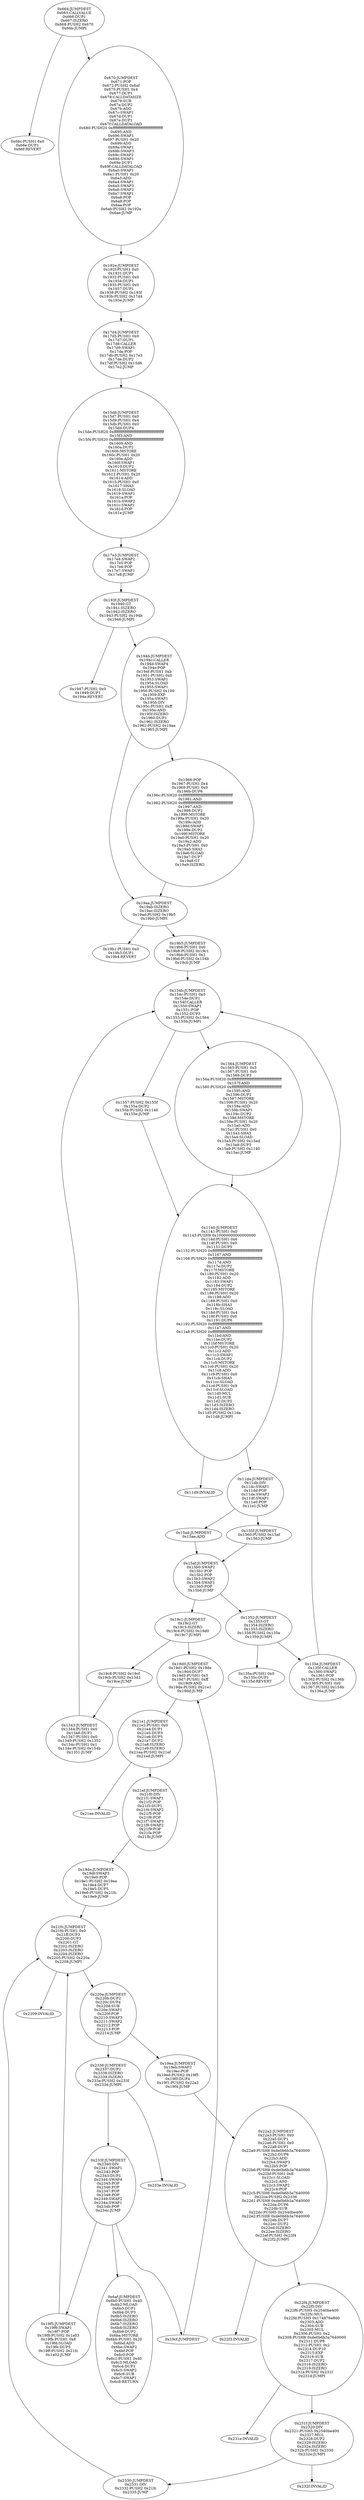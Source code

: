 digraph{
1636[label="0x664:JUMPDEST
0x665:CALLVALUE
0x666:DUP1
0x667:ISZERO
0x668:PUSH2 0x670
0x66b:JUMPI"]
1636 -> 1644
1636 -> 1648
1644[label="0x66c:PUSH1 0x0
0x66e:DUP1
0x66f:REVERT"]
1648[label="0x670:JUMPDEST
0x671:POP
0x672:PUSH2 0x6af
0x675:PUSH1 0x4
0x677:DUP1
0x678:CALLDATASIZE
0x679:SUB
0x67a:DUP2
0x67b:ADD
0x67c:SWAP1
0x67d:DUP1
0x67e:DUP1
0x67f:CALLDATALOAD
0x680:PUSH20 0xffffffffffffffffffffffffffffffffffffffff
0x695:AND
0x696:SWAP1
0x697:PUSH1 0x20
0x699:ADD
0x69a:SWAP1
0x69b:SWAP3
0x69c:SWAP2
0x69d:SWAP1
0x69e:DUP1
0x69f:CALLDATALOAD
0x6a0:SWAP1
0x6a1:PUSH1 0x20
0x6a3:ADD
0x6a4:SWAP1
0x6a5:SWAP3
0x6a6:SWAP2
0x6a7:SWAP1
0x6a8:POP
0x6a9:POP
0x6aa:POP
0x6ab:PUSH2 0x192e
0x6ae:JUMP"]
1648 -> 6446
6446[label="0x192e:JUMPDEST
0x192f:PUSH1 0x0
0x1931:DUP1
0x1932:PUSH1 0x0
0x1934:DUP1
0x1935:PUSH1 0x0
0x1937:DUP1
0x1938:PUSH2 0x193f
0x193b:PUSH2 0x17d4
0x193e:JUMP"]
6446 -> 6100
6100[label="0x17d4:JUMPDEST
0x17d5:PUSH1 0x0
0x17d7:DUP1
0x17d8:CALLER
0x17d9:SWAP1
0x17da:POP
0x17db:PUSH2 0x17e3
0x17de:DUP2
0x17df:PUSH2 0x15d6
0x17e2:JUMP"]
6100 -> 5590
5590[label="0x15d6:JUMPDEST
0x15d7:PUSH1 0x0
0x15d9:PUSH1 0x4
0x15db:PUSH1 0x0
0x15dd:DUP4
0x15de:PUSH20 0xffffffffffffffffffffffffffffffffffffffff
0x15f3:AND
0x15f4:PUSH20 0xffffffffffffffffffffffffffffffffffffffff
0x1609:AND
0x160a:DUP2
0x160b:MSTORE
0x160c:PUSH1 0x20
0x160e:ADD
0x160f:SWAP1
0x1610:DUP2
0x1611:MSTORE
0x1612:PUSH1 0x20
0x1614:ADD
0x1615:PUSH1 0x0
0x1617:SHA3
0x1618:SLOAD
0x1619:SWAP1
0x161a:POP
0x161b:SWAP2
0x161c:SWAP1
0x161d:POP
0x161e:JUMP"]
5590 -> 6115
6115[label="0x17e3:JUMPDEST
0x17e4:SWAP2
0x17e5:POP
0x17e6:POP
0x17e7:SWAP1
0x17e8:JUMP"]
6115 -> 6463
6463[label="0x193f:JUMPDEST
0x1940:GT
0x1941:ISZERO
0x1942:ISZERO
0x1943:PUSH2 0x194b
0x1946:JUMPI"]
6463 -> 6471
6463 -> 6475
6471[label="0x1947:PUSH1 0x0
0x1949:DUP1
0x194a:REVERT"]
6475[label="0x194b:JUMPDEST
0x194c:CALLER
0x194d:SWAP4
0x194e:POP
0x194f:PUSH1 0xb
0x1951:PUSH1 0x0
0x1953:SWAP1
0x1954:SLOAD
0x1955:SWAP1
0x1956:PUSH2 0x100
0x1959:EXP
0x195a:SWAP1
0x195b:DIV
0x195c:PUSH1 0xff
0x195e:AND
0x195f:ISZERO
0x1960:DUP1
0x1961:ISZERO
0x1962:PUSH2 0x19aa
0x1965:JUMPI"]
6475 -> 6502
6475 -> 6570
6502[label="0x1966:POP
0x1967:PUSH1 0x4
0x1969:PUSH1 0x0
0x196b:DUP6
0x196c:PUSH20 0xffffffffffffffffffffffffffffffffffffffff
0x1981:AND
0x1982:PUSH20 0xffffffffffffffffffffffffffffffffffffffff
0x1997:AND
0x1998:DUP2
0x1999:MSTORE
0x199a:PUSH1 0x20
0x199c:ADD
0x199d:SWAP1
0x199e:DUP2
0x199f:MSTORE
0x19a0:PUSH1 0x20
0x19a2:ADD
0x19a3:PUSH1 0x0
0x19a5:SHA3
0x19a6:SLOAD
0x19a7:DUP7
0x19a8:GT
0x19a9:ISZERO"]
6502 -> 6570
6570[label="0x19aa:JUMPDEST
0x19ab:ISZERO
0x19ac:ISZERO
0x19ad:PUSH2 0x19b5
0x19b0:JUMPI"]
6570 -> 6577
6570 -> 6581
6577[label="0x19b1:PUSH1 0x0
0x19b3:DUP1
0x19b4:REVERT"]
6581[label="0x19b5:JUMPDEST
0x19b6:PUSH1 0x0
0x19b8:PUSH2 0x19c1
0x19bb:PUSH1 0x1
0x19bd:PUSH2 0x154b
0x19c0:JUMP"]
6581 -> 5451
5451[label="0x154b:JUMPDEST
0x154c:PUSH1 0x0
0x154e:DUP1
0x154f:CALLER
0x1550:SWAP1
0x1551:POP
0x1552:DUP3
0x1553:PUSH2 0x1564
0x1556:JUMPI"]
5451 -> 5463
5451 -> 5476
5463[label="0x1557:PUSH2 0x155f
0x155a:DUP2
0x155b:PUSH2 0x1140
0x155e:JUMP"]
5463 -> 4416
5476[label="0x1564:JUMPDEST
0x1565:PUSH1 0x5
0x1567:PUSH1 0x0
0x1569:DUP3
0x156a:PUSH20 0xffffffffffffffffffffffffffffffffffffffff
0x157f:AND
0x1580:PUSH20 0xffffffffffffffffffffffffffffffffffffffff
0x1595:AND
0x1596:DUP2
0x1597:MSTORE
0x1598:PUSH1 0x20
0x159a:ADD
0x159b:SWAP1
0x159c:DUP2
0x159d:MSTORE
0x159e:PUSH1 0x20
0x15a0:ADD
0x15a1:PUSH1 0x0
0x15a3:SHA3
0x15a4:SLOAD
0x15a5:PUSH2 0x15ad
0x15a8:DUP3
0x15a9:PUSH2 0x1140
0x15ac:JUMP"]
5476 -> 4416
4416[label="0x1140:JUMPDEST
0x1141:PUSH1 0x0
0x1143:PUSH9 0x10000000000000000
0x114d:PUSH1 0x6
0x114f:PUSH1 0x0
0x1151:DUP5
0x1152:PUSH20 0xffffffffffffffffffffffffffffffffffffffff
0x1167:AND
0x1168:PUSH20 0xffffffffffffffffffffffffffffffffffffffff
0x117d:AND
0x117e:DUP2
0x117f:MSTORE
0x1180:PUSH1 0x20
0x1182:ADD
0x1183:SWAP1
0x1184:DUP2
0x1185:MSTORE
0x1186:PUSH1 0x20
0x1188:ADD
0x1189:PUSH1 0x0
0x118b:SHA3
0x118c:SLOAD
0x118d:PUSH1 0x4
0x118f:PUSH1 0x0
0x1191:DUP6
0x1192:PUSH20 0xffffffffffffffffffffffffffffffffffffffff
0x11a7:AND
0x11a8:PUSH20 0xffffffffffffffffffffffffffffffffffffffff
0x11bd:AND
0x11be:DUP2
0x11bf:MSTORE
0x11c0:PUSH1 0x20
0x11c2:ADD
0x11c3:SWAP1
0x11c4:DUP2
0x11c5:MSTORE
0x11c6:PUSH1 0x20
0x11c8:ADD
0x11c9:PUSH1 0x0
0x11cb:SHA3
0x11cc:SLOAD
0x11cd:PUSH1 0x9
0x11cf:SLOAD
0x11d0:MUL
0x11d1:SUB
0x11d2:DUP2
0x11d3:ISZERO
0x11d4:ISZERO
0x11d5:PUSH2 0x11da
0x11d8:JUMPI"]
4416 -> 4569
4416 -> 4570
4569[label="0x11d9:INVALID"]
4570[label="0x11da:JUMPDEST
0x11db:DIV
0x11dc:SWAP1
0x11dd:POP
0x11de:SWAP2
0x11df:SWAP1
0x11e0:POP
0x11e1:JUMP"]
4570 -> 5549
4570 -> 5471
5549[label="0x15ad:JUMPDEST
0x15ae:ADD"]
5549 -> 5551
5551[label="0x15af:JUMPDEST
0x15b0:SWAP2
0x15b1:POP
0x15b2:POP
0x15b3:SWAP2
0x15b4:SWAP1
0x15b5:POP
0x15b6:JUMP"]
5551 -> 6593
5551 -> 4946
5471[label="0x155f:JUMPDEST
0x1560:PUSH2 0x15af
0x1563:JUMP"]
5471 -> 5551
6593[label="0x19c1:JUMPDEST
0x19c2:GT
0x19c3:ISZERO
0x19c4:PUSH2 0x19d0
0x19c7:JUMPI"]
6593 -> 6600
6593 -> 6608
6600[label="0x19c8:PUSH2 0x19cf
0x19cb:PUSH2 0x1343
0x19ce:JUMP"]
6600 -> 4931
4931[label="0x1343:JUMPDEST
0x1344:PUSH1 0x0
0x1346:DUP1
0x1347:PUSH1 0x0
0x1349:PUSH2 0x1352
0x134c:PUSH1 0x1
0x134e:PUSH2 0x154b
0x1351:JUMP"]
4931 -> 5451
6608[label="0x19d0:JUMPDEST
0x19d1:PUSH2 0x19de
0x19d4:DUP7
0x19d5:PUSH1 0x5
0x19d7:PUSH1 0xff
0x19d9:AND
0x19da:PUSH2 0x21e1
0x19dd:JUMP"]
6608 -> 8673
8673[label="0x21e1:JUMPDEST
0x21e2:PUSH1 0x0
0x21e4:DUP1
0x21e5:DUP3
0x21e6:DUP5
0x21e7:DUP2
0x21e8:ISZERO
0x21e9:ISZERO
0x21ea:PUSH2 0x21ef
0x21ed:JUMPI"]
8673 -> 8686
8673 -> 8687
8686[label="0x21ee:INVALID"]
4946[label="0x1352:JUMPDEST
0x1353:GT
0x1354:ISZERO
0x1355:ISZERO
0x1356:PUSH2 0x135e
0x1359:JUMPI"]
4946 -> 4954
4946 -> 4958
4954[label="0x135a:PUSH1 0x0
0x135c:DUP1
0x135d:REVERT"]
8687[label="0x21ef:JUMPDEST
0x21f0:DIV
0x21f1:SWAP1
0x21f2:POP
0x21f3:DUP1
0x21f4:SWAP2
0x21f5:POP
0x21f6:POP
0x21f7:SWAP3
0x21f8:SWAP2
0x21f9:POP
0x21fa:POP
0x21fb:JUMP"]
8687 -> 6622
4958[label="0x135e:JUMPDEST
0x135f:CALLER
0x1360:SWAP2
0x1361:POP
0x1362:PUSH2 0x136b
0x1365:PUSH1 0x0
0x1367:PUSH2 0x154b
0x136a:JUMP"]
4958 -> 5451
6622[label="0x19de:JUMPDEST
0x19df:SWAP3
0x19e0:POP
0x19e1:PUSH2 0x19ea
0x19e4:DUP7
0x19e5:DUP5
0x19e6:PUSH2 0x21fc
0x19e9:JUMP"]
6622 -> 8700
8700[label="0x21fc:JUMPDEST
0x21fd:PUSH1 0x0
0x21ff:DUP3
0x2200:DUP3
0x2201:GT
0x2202:ISZERO
0x2203:ISZERO
0x2204:ISZERO
0x2205:PUSH2 0x220a
0x2208:JUMPI"]
8700 -> 8713
8700 -> 8714
8713[label="0x2209:INVALID"]
8714[label="0x220a:JUMPDEST
0x220b:DUP2
0x220c:DUP4
0x220d:SUB
0x220e:SWAP1
0x220f:POP
0x2210:SWAP3
0x2211:SWAP2
0x2212:POP
0x2213:POP
0x2214:JUMP"]
8714 -> 6634
8714 -> 9014
6634[label="0x19ea:JUMPDEST
0x19eb:SWAP2
0x19ec:POP
0x19ed:PUSH2 0x19f5
0x19f0:DUP4
0x19f1:PUSH2 0x22a2
0x19f4:JUMP"]
6634 -> 8866
8866[label="0x22a2:JUMPDEST
0x22a3:PUSH1 0x0
0x22a5:DUP1
0x22a6:PUSH1 0x0
0x22a8:DUP1
0x22a9:PUSH8 0xde0b6b3a7640000
0x22b2:DUP6
0x22b3:ADD
0x22b4:SWAP3
0x22b5:POP
0x22b6:PUSH8 0xde0b6b3a7640000
0x22bf:PUSH1 0x8
0x22c1:SLOAD
0x22c2:ADD
0x22c3:SWAP2
0x22c4:POP
0x22c5:PUSH8 0xde0b6b3a7640000
0x22ce:PUSH2 0x2336
0x22d1:PUSH8 0xde0b6b3a7640000
0x22da:DUP6
0x22db:SUB
0x22dc:PUSH5 0x2540be400
0x22e2:PUSH8 0xde0b6b3a7640000
0x22eb:DUP7
0x22ec:DUP2
0x22ed:ISZERO
0x22ee:ISZERO
0x22ef:PUSH2 0x22f4
0x22f2:JUMPI"]
8866 -> 8947
8866 -> 8948
8947[label="0x22f3:INVALID"]
8948[label="0x22f4:JUMPDEST
0x22f5:DIV
0x22f6:PUSH5 0x2540be400
0x22fc:MUL
0x22fd:PUSH5 0x174876e800
0x2303:ADD
0x2304:SUB
0x2305:MUL
0x2306:PUSH1 0x2
0x2308:PUSH8 0xde0b6b3a7640000
0x2311:DUP8
0x2312:PUSH1 0x2
0x2314:DUP10
0x2315:EXP
0x2316:SUB
0x2317:DUP2
0x2318:ISZERO
0x2319:ISZERO
0x231a:PUSH2 0x231f
0x231d:JUMPI"]
8948 -> 8990
8948 -> 8991
8990[label="0x231e:INVALID"]
8991[label="0x231f:JUMPDEST
0x2320:DIV
0x2321:PUSH5 0x2540be400
0x2327:MUL
0x2328:DUP2
0x2329:ISZERO
0x232a:ISZERO
0x232b:PUSH2 0x2330
0x232e:JUMPI"]
8991 -> 9007
8991 -> 9008
9007[label="0x232f:INVALID"]
9008[label="0x2330:JUMPDEST
0x2331:DIV
0x2332:PUSH2 0x21fc
0x2335:JUMP"]
9008 -> 8700
9014[label="0x2336:JUMPDEST
0x2337:DUP2
0x2338:ISZERO
0x2339:ISZERO
0x233a:PUSH2 0x233f
0x233d:JUMPI"]
9014 -> 9022
9014 -> 9023
9022[label="0x233e:INVALID"]
9023[label="0x233f:JUMPDEST
0x2340:DIV
0x2341:SWAP1
0x2342:POP
0x2343:DUP1
0x2344:SWAP4
0x2345:POP
0x2346:POP
0x2347:POP
0x2348:POP
0x2349:SWAP2
0x234a:SWAP1
0x234b:POP
0x234c:JUMP"]
9023 -> 1711
9023 -> 6645
9023 -> 6607
6607[label="0x19cf:JUMPDEST"]
6607 -> 6608
6645[label="0x19f5:JUMPDEST
0x19f6:SWAP1
0x19f7:POP
0x19f8:PUSH2 0x1a03
0x19fb:PUSH1 0x8
0x19fd:SLOAD
0x19fe:DUP5
0x19ff:PUSH2 0x21fc
0x1a02:JUMP"]
6645 -> 8700
1711[label="0x6af:JUMPDEST
0x6b0:PUSH1 0x40
0x6b2:MLOAD
0x6b3:DUP1
0x6b4:DUP3
0x6b5:ISZERO
0x6b6:ISZERO
0x6b7:ISZERO
0x6b8:ISZERO
0x6b9:DUP2
0x6ba:MSTORE
0x6bb:PUSH1 0x20
0x6bd:ADD
0x6be:SWAP2
0x6bf:POP
0x6c0:POP
0x6c1:PUSH1 0x40
0x6c3:MLOAD
0x6c4:DUP1
0x6c5:SWAP2
0x6c6:SUB
0x6c7:SWAP1
0x6c8:RETURN"]

}
